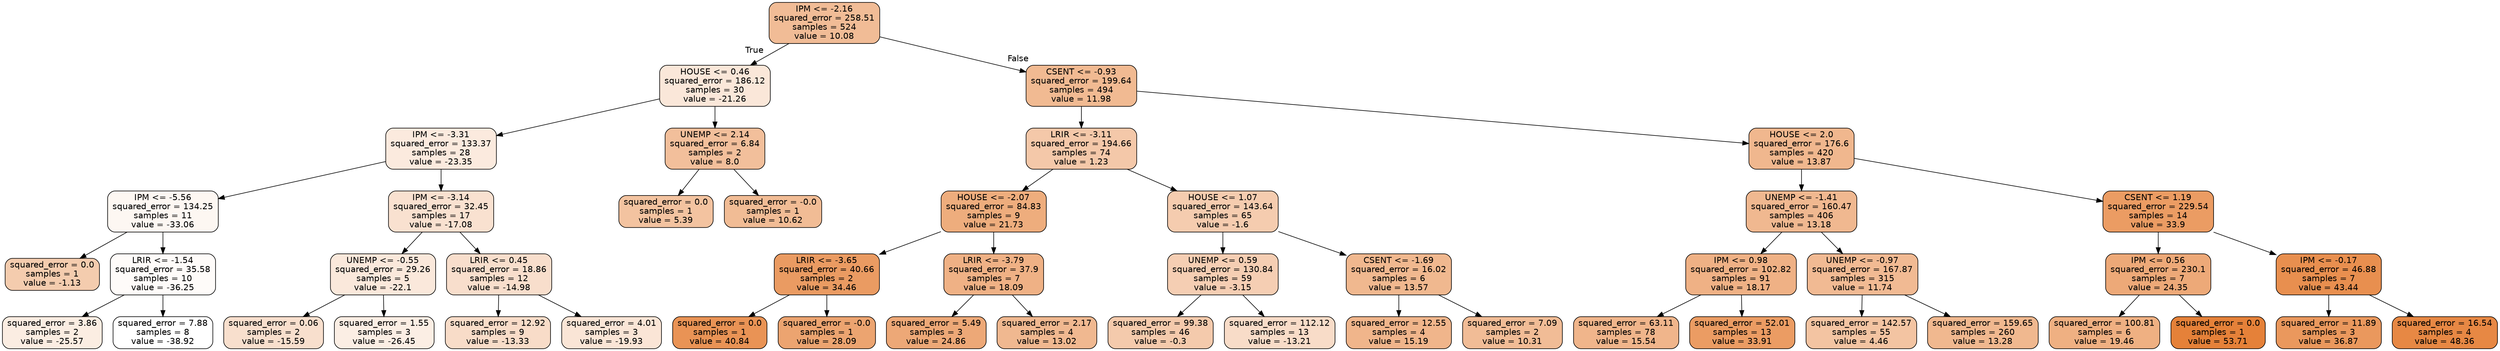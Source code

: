 digraph Tree {
node [shape=box, style="filled, rounded", color="black", fontname="helvetica"] ;
edge [fontname="helvetica"] ;
0 [label="IPM <= -2.16\nsquared_error = 258.51\nsamples = 524\nvalue = 10.08", fillcolor="#f1bc96"] ;
1 [label="HOUSE <= 0.46\nsquared_error = 186.12\nsamples = 30\nvalue = -21.26", fillcolor="#fae7d9"] ;
0 -> 1 [labeldistance=2.5, labelangle=45, headlabel="True"] ;
2 [label="IPM <= -3.31\nsquared_error = 133.37\nsamples = 28\nvalue = -23.35", fillcolor="#fbeade"] ;
1 -> 2 ;
3 [label="IPM <= -5.56\nsquared_error = 134.25\nsamples = 11\nvalue = -33.06", fillcolor="#fdf7f2"] ;
2 -> 3 ;
4 [label="squared_error = 0.0\nsamples = 1\nvalue = -1.13", fillcolor="#f4ccae"] ;
3 -> 4 ;
5 [label="LRIR <= -1.54\nsquared_error = 35.58\nsamples = 10\nvalue = -36.25", fillcolor="#fefbf9"] ;
3 -> 5 ;
6 [label="squared_error = 3.86\nsamples = 2\nvalue = -25.57", fillcolor="#fbede2"] ;
5 -> 6 ;
7 [label="squared_error = 7.88\nsamples = 8\nvalue = -38.92", fillcolor="#ffffff"] ;
5 -> 7 ;
8 [label="IPM <= -3.14\nsquared_error = 32.45\nsamples = 17\nvalue = -17.08", fillcolor="#f9e1d0"] ;
2 -> 8 ;
9 [label="UNEMP <= -0.55\nsquared_error = 29.26\nsamples = 5\nvalue = -22.1", fillcolor="#fae8db"] ;
8 -> 9 ;
10 [label="squared_error = 0.06\nsamples = 2\nvalue = -15.59", fillcolor="#f8dfcd"] ;
9 -> 10 ;
11 [label="squared_error = 1.55\nsamples = 3\nvalue = -26.45", fillcolor="#fbeee4"] ;
9 -> 11 ;
12 [label="LRIR <= 0.45\nsquared_error = 18.86\nsamples = 12\nvalue = -14.98", fillcolor="#f8decc"] ;
8 -> 12 ;
13 [label="squared_error = 12.92\nsamples = 9\nvalue = -13.33", fillcolor="#f8dcc8"] ;
12 -> 13 ;
14 [label="squared_error = 4.01\nsamples = 3\nvalue = -19.93", fillcolor="#fae5d6"] ;
12 -> 14 ;
15 [label="UNEMP <= 2.14\nsquared_error = 6.84\nsamples = 2\nvalue = 8.0", fillcolor="#f2bf9b"] ;
1 -> 15 ;
16 [label="squared_error = 0.0\nsamples = 1\nvalue = 5.39", fillcolor="#f3c3a0"] ;
15 -> 16 ;
17 [label="squared_error = -0.0\nsamples = 1\nvalue = 10.62", fillcolor="#f1bc95"] ;
15 -> 17 ;
18 [label="CSENT <= -0.93\nsquared_error = 199.64\nsamples = 494\nvalue = 11.98", fillcolor="#f1ba92"] ;
0 -> 18 [labeldistance=2.5, labelangle=-45, headlabel="False"] ;
19 [label="LRIR <= -3.11\nsquared_error = 194.66\nsamples = 74\nvalue = 1.23", fillcolor="#f4c8a9"] ;
18 -> 19 ;
20 [label="HOUSE <= -2.07\nsquared_error = 84.83\nsamples = 9\nvalue = 21.73", fillcolor="#eead7d"] ;
19 -> 20 ;
21 [label="LRIR <= -3.65\nsquared_error = 40.66\nsamples = 2\nvalue = 34.46", fillcolor="#ea9b62"] ;
20 -> 21 ;
22 [label="squared_error = 0.0\nsamples = 1\nvalue = 40.84", fillcolor="#e99355"] ;
21 -> 22 ;
23 [label="squared_error = -0.0\nsamples = 1\nvalue = 28.09", fillcolor="#eca470"] ;
21 -> 23 ;
24 [label="LRIR <= -3.79\nsquared_error = 37.9\nsamples = 7\nvalue = 18.09", fillcolor="#efb185"] ;
20 -> 24 ;
25 [label="squared_error = 5.49\nsamples = 3\nvalue = 24.86", fillcolor="#eda877"] ;
24 -> 25 ;
26 [label="squared_error = 2.17\nsamples = 4\nvalue = 13.02", fillcolor="#f0b890"] ;
24 -> 26 ;
27 [label="HOUSE <= 1.07\nsquared_error = 143.64\nsamples = 65\nvalue = -1.6", fillcolor="#f5ccaf"] ;
19 -> 27 ;
28 [label="UNEMP <= 0.59\nsquared_error = 130.84\nsamples = 59\nvalue = -3.15", fillcolor="#f5ceb3"] ;
27 -> 28 ;
29 [label="squared_error = 99.38\nsamples = 46\nvalue = -0.3", fillcolor="#f4caac"] ;
28 -> 29 ;
30 [label="squared_error = 112.12\nsamples = 13\nvalue = -13.21", fillcolor="#f8dcc8"] ;
28 -> 30 ;
31 [label="CSENT <= -1.69\nsquared_error = 16.02\nsamples = 6\nvalue = 13.57", fillcolor="#f0b88f"] ;
27 -> 31 ;
32 [label="squared_error = 12.55\nsamples = 4\nvalue = 15.19", fillcolor="#f0b58b"] ;
31 -> 32 ;
33 [label="squared_error = 7.09\nsamples = 2\nvalue = 10.31", fillcolor="#f1bc96"] ;
31 -> 33 ;
34 [label="HOUSE <= 2.0\nsquared_error = 176.6\nsamples = 420\nvalue = 13.87", fillcolor="#f0b78e"] ;
18 -> 34 ;
35 [label="UNEMP <= -1.41\nsquared_error = 160.47\nsamples = 406\nvalue = 13.18", fillcolor="#f0b890"] ;
34 -> 35 ;
36 [label="IPM <= 0.98\nsquared_error = 102.82\nsamples = 91\nvalue = 18.17", fillcolor="#efb185"] ;
35 -> 36 ;
37 [label="squared_error = 63.11\nsamples = 78\nvalue = 15.54", fillcolor="#f0b58b"] ;
36 -> 37 ;
38 [label="squared_error = 52.01\nsamples = 13\nvalue = 33.91", fillcolor="#eb9c63"] ;
36 -> 38 ;
39 [label="UNEMP <= -0.97\nsquared_error = 167.87\nsamples = 315\nvalue = 11.74", fillcolor="#f1ba93"] ;
35 -> 39 ;
40 [label="squared_error = 142.57\nsamples = 55\nvalue = 4.46", fillcolor="#f3c4a2"] ;
39 -> 40 ;
41 [label="squared_error = 159.65\nsamples = 260\nvalue = 13.28", fillcolor="#f0b88f"] ;
39 -> 41 ;
42 [label="CSENT <= 1.19\nsquared_error = 229.54\nsamples = 14\nvalue = 33.9", fillcolor="#eb9c63"] ;
34 -> 42 ;
43 [label="IPM <= 0.56\nsquared_error = 230.1\nsamples = 7\nvalue = 24.35", fillcolor="#eda978"] ;
42 -> 43 ;
44 [label="squared_error = 100.81\nsamples = 6\nvalue = 19.46", fillcolor="#efb082"] ;
43 -> 44 ;
45 [label="squared_error = 0.0\nsamples = 1\nvalue = 53.71", fillcolor="#e58139"] ;
43 -> 45 ;
46 [label="IPM <= -0.17\nsquared_error = 46.88\nsamples = 7\nvalue = 43.44", fillcolor="#e88f4f"] ;
42 -> 46 ;
47 [label="squared_error = 11.89\nsamples = 3\nvalue = 36.87", fillcolor="#ea985d"] ;
46 -> 47 ;
48 [label="squared_error = 16.54\nsamples = 4\nvalue = 48.36", fillcolor="#e78844"] ;
46 -> 48 ;
}